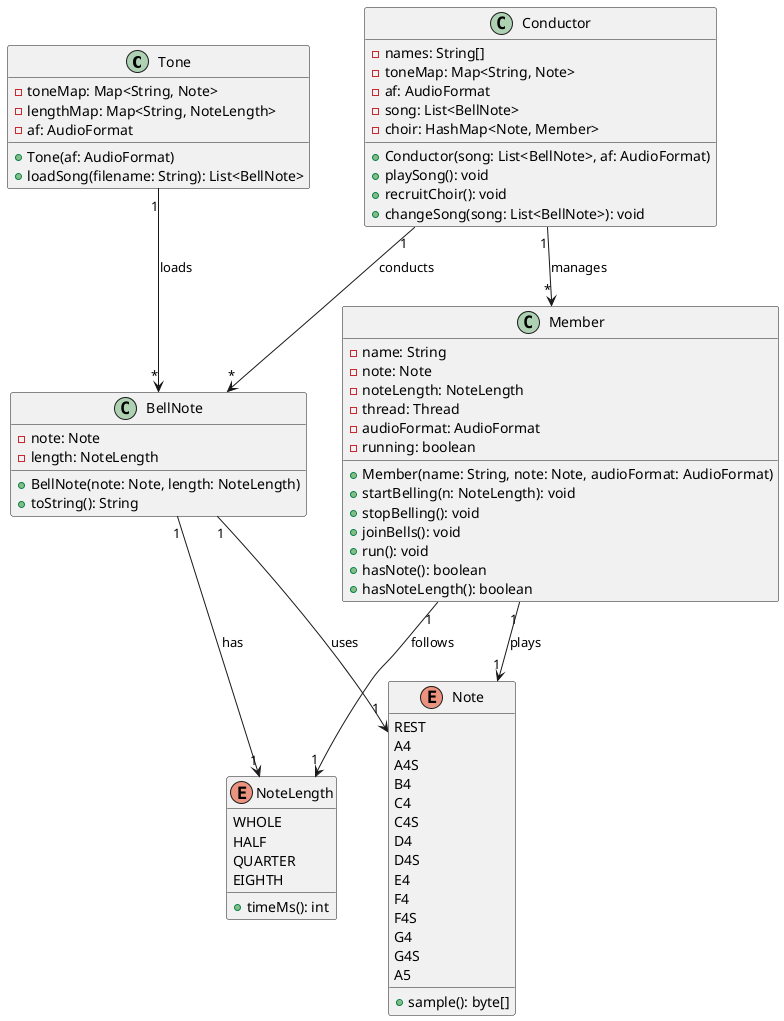 @startuml

skinparam classAttributeIconSize 10

class Tone {
    - toneMap: Map<String, Note>
    - lengthMap: Map<String, NoteLength>
    - af: AudioFormat
    + Tone(af: AudioFormat)
    + loadSong(filename: String): List<BellNote>
}

class BellNote {
    - note: Note
    - length: NoteLength
    + BellNote(note: Note, length: NoteLength)
    + toString(): String
}

enum NoteLength {
    WHOLE
    HALF
    QUARTER
    EIGHTH
    + timeMs(): int
}

enum Note {
    REST
    A4
    A4S
    B4
    C4
    C4S
    D4
    D4S
    E4
    F4
    F4S
    G4
    G4S
    A5
    + sample(): byte[]
}

class Member {
    - name: String
    - note: Note
    - noteLength: NoteLength
    - thread: Thread
    - audioFormat: AudioFormat
    - running: boolean
    + Member(name: String, note: Note, audioFormat: AudioFormat)
    + startBelling(n: NoteLength): void
    + stopBelling(): void
    + joinBells(): void
    + run(): void
    + hasNote(): boolean
    + hasNoteLength(): boolean
}

class Conductor {
    - names: String[]
    - toneMap: Map<String, Note>
    - af: AudioFormat
    - song: List<BellNote>
    - choir: HashMap<Note, Member>
    + Conductor(song: List<BellNote>, af: AudioFormat)
    + playSong(): void
    + recruitChoir(): void
    + changeSong(song: List<BellNote>): void
}

Tone "1" --> "*" BellNote : loads
BellNote "1" --> "1" Note : uses
BellNote "1" --> "1" NoteLength : has
Member "1" --> "1" Note : plays
Member "1" --> "1" NoteLength : follows
Conductor "1" --> "*" Member : manages
Conductor "1" --> "*" BellNote : conducts

@enduml
